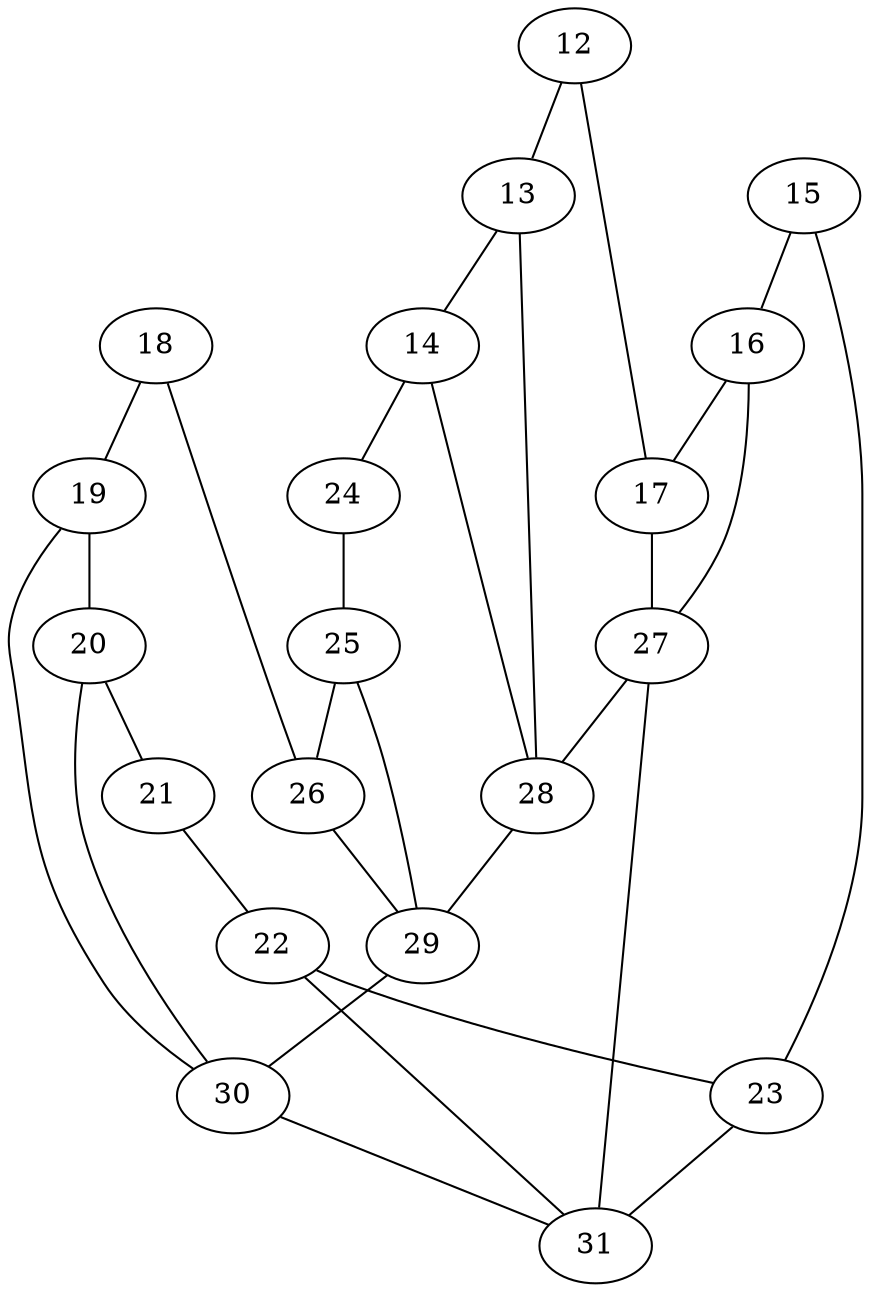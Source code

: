 graph G {
12 [x=-0.11994647631, y=-0.29446320506];
13 [x=0.20609394523, y=-0.15979864749];
14 [x=0.47929624785, y=-0.04695783153];
15 [x=-0.46264157291, y=0.53524622814];
16 [x=-0.35297930966, y=0.26973961547];
17 [x=-0.25150597961, y=0.02405947591];
18 [x=0.46264157297, y=0.91741615934];
19 [x=0.22233256450, y=0.81816126897];
20 [x=0.07510075476, y=0.75735007746];
21 [x=-0.00000000000, y=0.72633119377];
22 [x=-0.07510075476, y=0.69531231008];
23 [x=-0.22233256448, y=0.63450111855];
24 [x=0.80533666942, y=0.08770672601];
25 [x=0.67377716617, y=0.40622940702];
26 [x=0.57230383616, y=0.65190954662];
27 [x=-0.07247179214, y=0.25761269822];
28 [x=0.23547276637, y=0.15622097772];
29 [x=0.38211231311, y=0.44536968589];
30 [x=0.17088554988, y=0.61148038195];
31 [x=-0.04003077332, y=0.52436555977];
14--28 [length=0.31738229101];
22--23 [length=0.15929597236];
21--22 [length=0.08125450456];
25--29 [length=0.29427937057];
28--29 [length=0.32420692791];
12--13 [length=0.35275614742];
14--24 [length=0.35275614744];
18--26 [length=0.28726220316];
13--28 [length=0.31738229101];
18--19 [length=0.25999990926];
29--30 [length=0.26871827041];
27--31 [length=0.26871827040];
17--27 [length=0.29427937056];
19--20 [length=0.15929597236];
23--31 [length=0.21298775638];
16--17 [length=0.26581115042];
25--26 [length=0.26581115044];
15--23 [length=0.25999990924];
13--14 [length=0.29558847728];
22--31 [length=0.17450700570];
26--29 [length=0.28076953095];
20--30 [length=0.17450700571];
27--28 [length=0.32420692791];
24--25 [length=0.34462240382];
20--21 [length=0.08125450456];
16--27 [length=0.28076953095];
12--17 [length=0.34462240380];
30--31 [length=0.22819878973];
15--16 [length=0.28726220314];
19--30 [length=0.21298775639];
}
